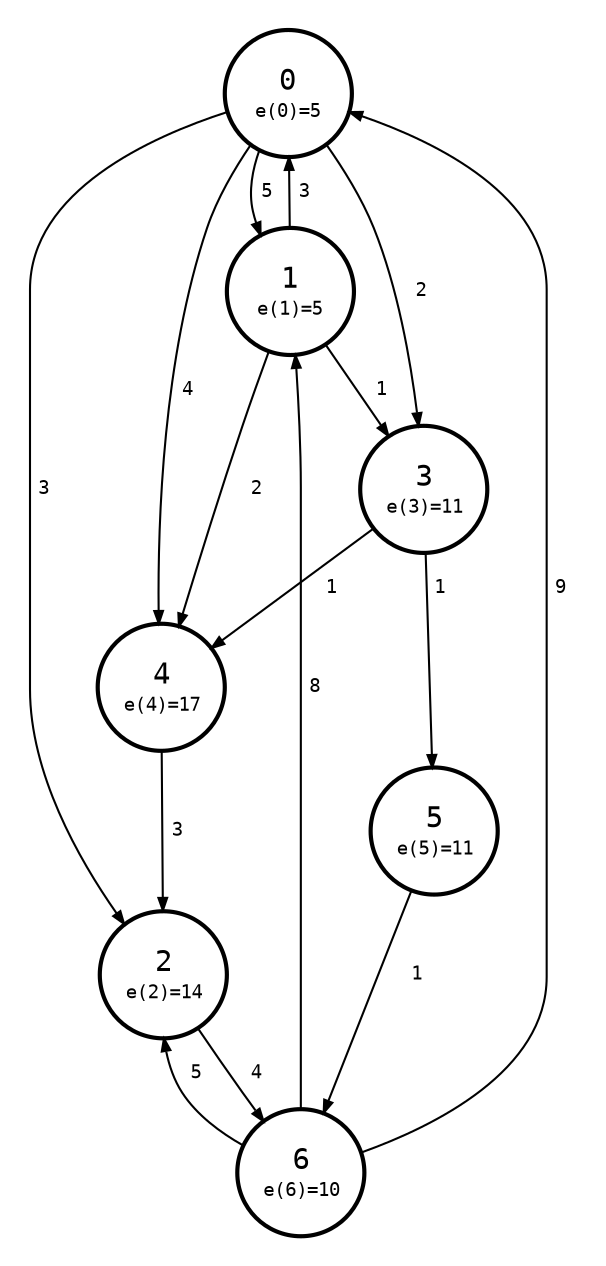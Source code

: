 digraph {
    node [shape=circle, fontname="monospace", style=bold, fixedsize=true, width="0.85"];
    edge [arrowsize=0.6, fontname="monospace", fontsize=9];
    // layout=neato;
    // scale=3.0;
    normalize=true;
    pad=0.2;
    // newrank=true;
    // splines=line
    ranksep=0.2;

    0 [
        label=<
            <table border="0" cellpadding="1" cellspacing="0">
                <tr>
                    <td>0</td>
                </tr>
                <tr>
                    <td><font point-size="9">e(0)=5</font></td>
                </tr>
            </table>
        >,
    ];

    1 [
        label=<
            <table border="0" cellpadding="1" cellspacing="0">
                <tr>
                    <td>1</td>
                </tr>
                <tr>
                    <td><font point-size="9">e(1)=5</font></td>
                </tr>
            </table>
        >,
    ];

    2 [
        label=<
            <table border="0" cellpadding="1" cellspacing="0">
                <tr>
                    <td>2</td>
                </tr>
                <tr>
                    <td><font point-size="9">e(2)=14</font></td>
                </tr>
            </table>
        >,
    ];

    3 [
        label=<
            <table border="0" cellpadding="1" cellspacing="0">
                <tr>
                    <td>3</td>
                </tr>
                <tr>
                    <td><font point-size="9">e(3)=11</font></td>
                </tr>
            </table>
        >,
    ];

    4 [
        label=<
            <table border="0" cellpadding="1" cellspacing="0">
                <tr>
                    <td>4</td>
                </tr>
                <tr>
                    <td><font point-size="9">e(4)=17</font></td>
                </tr>
            </table>
        >,
    ];

    5 [
        label=<
            <table border="0" cellpadding="1" cellspacing="0">
                <tr>
                    <td>5</td>
                </tr>
                <tr>
                    <td><font point-size="9">e(5)=11</font></td>
                </tr>
            </table>
        >,
    ];

    6 [
        label=<
            <table border="0" cellpadding="1" cellspacing="0">
                <tr>
                    <td>6</td>
                </tr>
                <tr>
                    <td><font point-size="9">e(6)=10</font></td>
                </tr>
            </table>
        >,
    ];

    0 -> 1 [
        label=<
            <table border="0" cellpadding="4" cellspacing="0">
                <tr>
                    <td>5</td>
                </tr>
            </table>
        >,
    ];

    0 -> 2 [
        label=<
            <table border="0" cellpadding="4" cellspacing="0">
                <tr>
                    <td>3</td>
                </tr>
            </table>
        >,
    ];

    0 -> 3 [
        label=<
            <table border="0" cellpadding="4" cellspacing="0">
                <tr>
                    <td>2</td>
                </tr>
            </table>
        >,
    ];

    0 -> 4 [
        label=<
            <table border="0" cellpadding="4" cellspacing="0">
                <tr>
                    <td>4</td>
                </tr>
            </table>
        >,
    ];

    1 -> 0 [
        label=<
            <table border="0" cellpadding="4" cellspacing="0">
                <tr>
                    <td>3</td>
                </tr>
            </table>
        >,
    ];

    1 -> 3 [
        label=<
            <table border="0" cellpadding="4" cellspacing="0">
                <tr>
                    <td>1</td>
                </tr>
            </table>
        >,
    ];

    1 -> 4 [
        label=<
            <table border="0" cellpadding="4" cellspacing="0">
                <tr>
                    <td>2</td>
                </tr>
            </table>
        >,
    ];

    2 -> 6 [
        label=<
            <table border="0" cellpadding="4" cellspacing="0">
                <tr>
                    <td>4</td>
                </tr>
            </table>
        >,
    ];

    3 -> 4 [
        label=<
            <table border="0" cellpadding="4" cellspacing="0">
                <tr>
                    <td>1</td>
                </tr>
            </table>
        >,
    ];

    3 -> 5 [
        label=<
            <table border="0" cellpadding="4" cellspacing="0">
                <tr>
                    <td>1</td>
                </tr>
            </table>
        >,
    ];

    4 -> 2 [
        label=<
            <table border="0" cellpadding="4" cellspacing="0">
                <tr>
                    <td>3</td>
                </tr>
            </table>
        >,
    ];

    5 -> 6 [
        label=<
            <table border="0" cellpadding="4" cellspacing="0">
                <tr>
                    <td>1</td>
                </tr>
            </table>
        >,
    ];

    6 -> 0 [
        label=<
            <table border="0" cellpadding="4" cellspacing="0">
                <tr>
                    <td>9</td>
                </tr>
            </table>
        >,
    ];


    6 -> 1 [
        label=<
            <table border="0" cellpadding="4" cellspacing="0">
                <tr>
                    <td>8</td>
                </tr>
            </table>
        >,
    ];

    6 -> 2 [
        label=<
            <table border="0" cellpadding="4" cellspacing="0">
                <tr>
                    <td>5</td>
                </tr>
            </table>
        >,
    ];
}